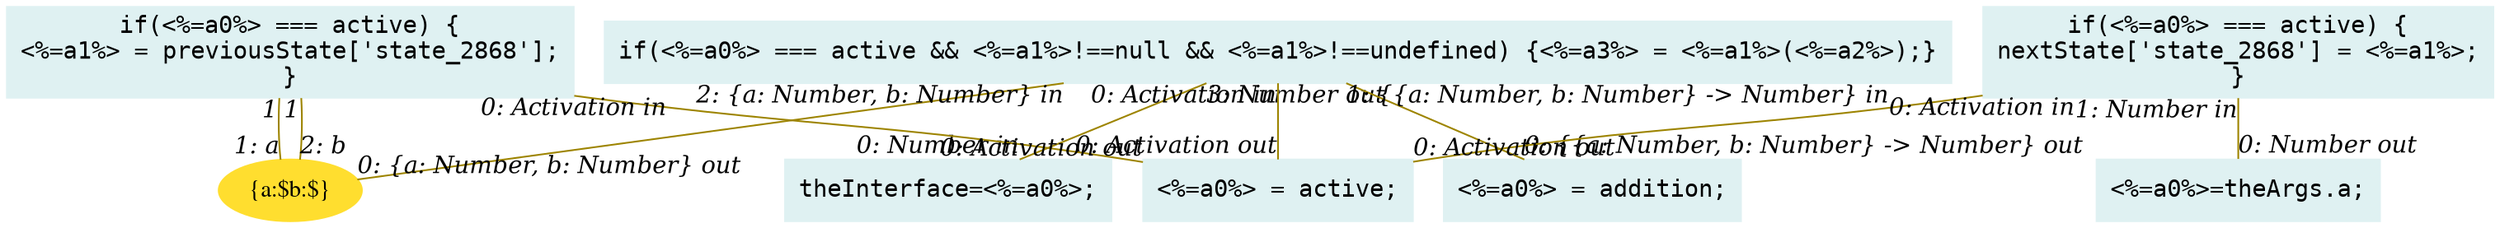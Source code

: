 digraph g{node_2818 [shape="ellipse", style="filled", color="#ffde2f", fontname="Times", label="{a:$b:$}" ]
node_2844 [shape="box", style="filled", color="#dff1f2", fontname="Courier", label="<%=a0%>=theArgs.a;
" ]
node_2846 [shape="box", style="filled", color="#dff1f2", fontname="Courier", label="theInterface=<%=a0%>;
" ]
node_2855 [shape="box", style="filled", color="#dff1f2", fontname="Courier", label="<%=a0%> = active;
" ]
node_2861 [shape="box", style="filled", color="#dff1f2", fontname="Courier", label="<%=a0%> = addition;
" ]
node_2863 [shape="box", style="filled", color="#dff1f2", fontname="Courier", label="if(<%=a0%> === active && <%=a1%>!==null && <%=a1%>!==undefined) {<%=a3%> = <%=a1%>(<%=a2%>);}
" ]
node_2869 [shape="box", style="filled", color="#dff1f2", fontname="Courier", label="if(<%=a0%> === active) {
<%=a1%> = previousState['state_2868'];
}
" ]
node_2873 [shape="box", style="filled", color="#dff1f2", fontname="Courier", label="if(<%=a0%> === active) {
nextState['state_2868'] = <%=a1%>;
}
" ]
node_2863 -> node_2855 [dir=none, arrowHead=none, fontname="Times-Italic", arrowsize=1, color="#9d8400", label="",  headlabel="0: Activation out", taillabel="0: Activation in" ]
node_2863 -> node_2861 [dir=none, arrowHead=none, fontname="Times-Italic", arrowsize=1, color="#9d8400", label="",  headlabel="0: {{a: Number, b: Number} -> Number} out", taillabel="1: {{a: Number, b: Number} -> Number} in" ]
node_2863 -> node_2818 [dir=none, arrowHead=none, fontname="Times-Italic", arrowsize=1, color="#9d8400", label="",  headlabel="0: {a: Number, b: Number} out", taillabel="2: {a: Number, b: Number} in" ]
node_2863 -> node_2846 [dir=none, arrowHead=none, fontname="Times-Italic", arrowsize=1, color="#9d8400", label="",  headlabel="0: Number in", taillabel="3: Number out" ]
node_2869 -> node_2855 [dir=none, arrowHead=none, fontname="Times-Italic", arrowsize=1, color="#9d8400", label="",  headlabel="0: Activation out", taillabel="0: Activation in" ]
node_2869 -> node_2818 [dir=none, arrowHead=none, fontname="Times-Italic", arrowsize=1, color="#9d8400", label="",  headlabel="1: a", taillabel="1" ]
node_2869 -> node_2818 [dir=none, arrowHead=none, fontname="Times-Italic", arrowsize=1, color="#9d8400", label="",  headlabel="2: b", taillabel="1" ]
node_2873 -> node_2855 [dir=none, arrowHead=none, fontname="Times-Italic", arrowsize=1, color="#9d8400", label="",  headlabel="0: Activation out", taillabel="0: Activation in" ]
node_2873 -> node_2844 [dir=none, arrowHead=none, fontname="Times-Italic", arrowsize=1, color="#9d8400", label="",  headlabel="0: Number out", taillabel="1: Number in" ]
}